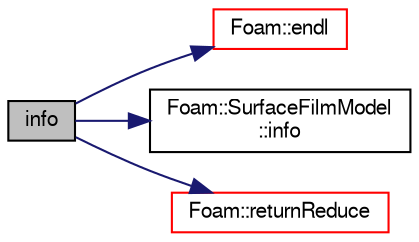 digraph "info"
{
  bgcolor="transparent";
  edge [fontname="FreeSans",fontsize="10",labelfontname="FreeSans",labelfontsize="10"];
  node [fontname="FreeSans",fontsize="10",shape=record];
  rankdir="LR";
  Node2411 [label="info",height=0.2,width=0.4,color="black", fillcolor="grey75", style="filled", fontcolor="black"];
  Node2411 -> Node2412 [color="midnightblue",fontsize="10",style="solid",fontname="FreeSans"];
  Node2412 [label="Foam::endl",height=0.2,width=0.4,color="red",URL="$a21124.html#a2db8fe02a0d3909e9351bb4275b23ce4",tooltip="Add newline and flush stream. "];
  Node2411 -> Node2414 [color="midnightblue",fontsize="10",style="solid",fontname="FreeSans"];
  Node2414 [label="Foam::SurfaceFilmModel\l::info",height=0.2,width=0.4,color="black",URL="$a23778.html#a535c2aef67becff77ed292ab0eceb44c",tooltip="Write surface film info to stream. "];
  Node2411 -> Node2415 [color="midnightblue",fontsize="10",style="solid",fontname="FreeSans"];
  Node2415 [label="Foam::returnReduce",height=0.2,width=0.4,color="red",URL="$a21124.html#a8d528a67d2a9c6fe4fb94bc86872624b"];
}
